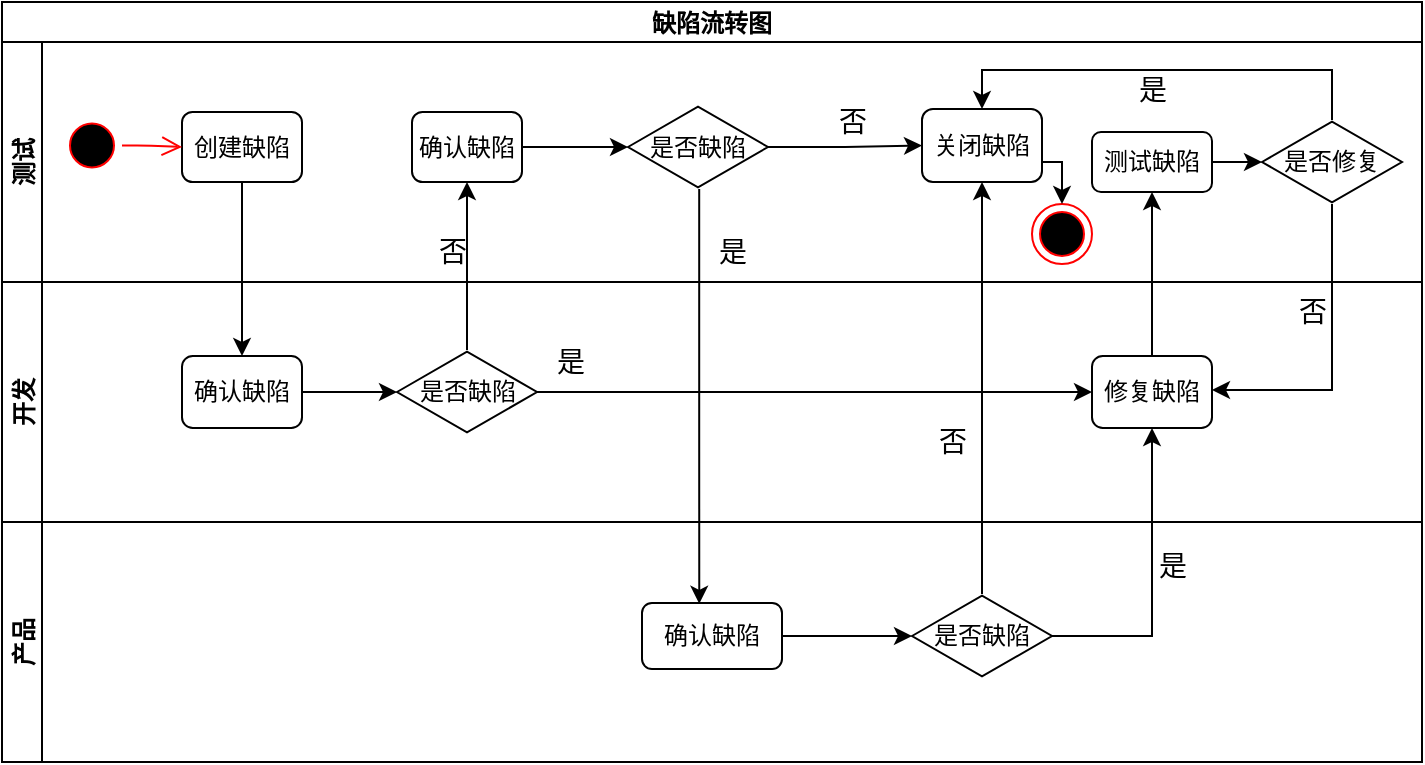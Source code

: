 <mxfile version="14.9.6" type="github" pages="2">
  <diagram id="KL9cf1m1Lb3n79l9RlhW" name="缺陷流转图">
    <mxGraphModel dx="865" dy="456" grid="1" gridSize="10" guides="1" tooltips="1" connect="1" arrows="1" fold="1" page="1" pageScale="1" pageWidth="827" pageHeight="1169" math="0" shadow="0">
      <root>
        <mxCell id="0" />
        <mxCell id="1" parent="0" />
        <mxCell id="rE75Y2Q2DmnQ8dYPYeXb-1" value="缺陷流转图" style="swimlane;childLayout=stackLayout;resizeParent=1;resizeParentMax=0;horizontal=1;startSize=20;horizontalStack=0;" vertex="1" parent="1">
          <mxGeometry x="110" y="205" width="710" height="380" as="geometry" />
        </mxCell>
        <mxCell id="rE75Y2Q2DmnQ8dYPYeXb-2" value="测试" style="swimlane;startSize=20;horizontal=0;" vertex="1" parent="rE75Y2Q2DmnQ8dYPYeXb-1">
          <mxGeometry y="20" width="710" height="120" as="geometry" />
        </mxCell>
        <mxCell id="rE75Y2Q2DmnQ8dYPYeXb-6" value="创建缺陷" style="rounded=1;whiteSpace=wrap;html=1;" vertex="1" parent="rE75Y2Q2DmnQ8dYPYeXb-2">
          <mxGeometry x="90" y="35" width="60" height="35" as="geometry" />
        </mxCell>
        <mxCell id="rE75Y2Q2DmnQ8dYPYeXb-7" value="" style="ellipse;html=1;shape=endState;fillColor=#000000;strokeColor=#ff0000;" vertex="1" parent="rE75Y2Q2DmnQ8dYPYeXb-2">
          <mxGeometry x="515" y="81" width="30" height="30" as="geometry" />
        </mxCell>
        <mxCell id="rE75Y2Q2DmnQ8dYPYeXb-11" value="关闭缺陷" style="rounded=1;whiteSpace=wrap;html=1;" vertex="1" parent="rE75Y2Q2DmnQ8dYPYeXb-2">
          <mxGeometry x="460" y="33.5" width="60" height="36.5" as="geometry" />
        </mxCell>
        <mxCell id="rE75Y2Q2DmnQ8dYPYeXb-23" value="" style="edgeStyle=orthogonalEdgeStyle;rounded=0;orthogonalLoop=1;jettySize=auto;html=1;fontSize=14;" edge="1" parent="rE75Y2Q2DmnQ8dYPYeXb-2" source="rE75Y2Q2DmnQ8dYPYeXb-8" target="rE75Y2Q2DmnQ8dYPYeXb-22">
          <mxGeometry relative="1" as="geometry" />
        </mxCell>
        <mxCell id="rE75Y2Q2DmnQ8dYPYeXb-8" value="确认缺陷" style="rounded=1;whiteSpace=wrap;html=1;" vertex="1" parent="rE75Y2Q2DmnQ8dYPYeXb-2">
          <mxGeometry x="205" y="35" width="55" height="35" as="geometry" />
        </mxCell>
        <mxCell id="rE75Y2Q2DmnQ8dYPYeXb-19" value="否" style="text;strokeColor=none;fillColor=none;html=1;fontSize=14;fontStyle=0;verticalAlign=middle;align=center;" vertex="1" parent="rE75Y2Q2DmnQ8dYPYeXb-2">
          <mxGeometry x="200" y="90" width="50" height="30" as="geometry" />
        </mxCell>
        <mxCell id="rE75Y2Q2DmnQ8dYPYeXb-27" value="" style="edgeStyle=orthogonalEdgeStyle;rounded=0;orthogonalLoop=1;jettySize=auto;html=1;fontSize=14;" edge="1" parent="rE75Y2Q2DmnQ8dYPYeXb-2" source="rE75Y2Q2DmnQ8dYPYeXb-22" target="rE75Y2Q2DmnQ8dYPYeXb-11">
          <mxGeometry relative="1" as="geometry" />
        </mxCell>
        <mxCell id="rE75Y2Q2DmnQ8dYPYeXb-22" value="是否缺陷" style="html=1;whiteSpace=wrap;aspect=fixed;shape=isoRectangle;" vertex="1" parent="rE75Y2Q2DmnQ8dYPYeXb-2">
          <mxGeometry x="313" y="31.5" width="70" height="42" as="geometry" />
        </mxCell>
        <mxCell id="rE75Y2Q2DmnQ8dYPYeXb-25" value="是" style="text;strokeColor=none;fillColor=none;html=1;fontSize=14;fontStyle=0;verticalAlign=middle;align=center;" vertex="1" parent="rE75Y2Q2DmnQ8dYPYeXb-2">
          <mxGeometry x="340" y="90" width="50" height="30" as="geometry" />
        </mxCell>
        <mxCell id="rE75Y2Q2DmnQ8dYPYeXb-28" value="否" style="text;strokeColor=none;fillColor=none;html=1;fontSize=14;fontStyle=0;verticalAlign=middle;align=center;" vertex="1" parent="rE75Y2Q2DmnQ8dYPYeXb-2">
          <mxGeometry x="400" y="25" width="50" height="30" as="geometry" />
        </mxCell>
        <mxCell id="rE75Y2Q2DmnQ8dYPYeXb-37" value="" style="edgeStyle=orthogonalEdgeStyle;rounded=0;orthogonalLoop=1;jettySize=auto;html=1;fontSize=14;" edge="1" parent="rE75Y2Q2DmnQ8dYPYeXb-2" source="rE75Y2Q2DmnQ8dYPYeXb-34" target="rE75Y2Q2DmnQ8dYPYeXb-36">
          <mxGeometry relative="1" as="geometry" />
        </mxCell>
        <mxCell id="i3drp-K6jT1cGg4TOjky-1" style="edgeStyle=orthogonalEdgeStyle;rounded=0;orthogonalLoop=1;jettySize=auto;html=1;entryX=0.5;entryY=0;entryDx=0;entryDy=0;fontSize=14;exitX=1;exitY=0.5;exitDx=0;exitDy=0;" edge="1" parent="rE75Y2Q2DmnQ8dYPYeXb-2" source="rE75Y2Q2DmnQ8dYPYeXb-11" target="rE75Y2Q2DmnQ8dYPYeXb-7">
          <mxGeometry relative="1" as="geometry">
            <Array as="points">
              <mxPoint x="520" y="60" />
              <mxPoint x="530" y="60" />
            </Array>
          </mxGeometry>
        </mxCell>
        <mxCell id="rE75Y2Q2DmnQ8dYPYeXb-34" value="测试缺陷" style="rounded=1;whiteSpace=wrap;html=1;" vertex="1" parent="rE75Y2Q2DmnQ8dYPYeXb-2">
          <mxGeometry x="545" y="45" width="60" height="30" as="geometry" />
        </mxCell>
        <mxCell id="rE75Y2Q2DmnQ8dYPYeXb-38" style="edgeStyle=orthogonalEdgeStyle;rounded=0;orthogonalLoop=1;jettySize=auto;html=1;entryX=0.5;entryY=0;entryDx=0;entryDy=0;fontSize=14;" edge="1" parent="rE75Y2Q2DmnQ8dYPYeXb-2" source="rE75Y2Q2DmnQ8dYPYeXb-36" target="rE75Y2Q2DmnQ8dYPYeXb-11">
          <mxGeometry relative="1" as="geometry">
            <Array as="points">
              <mxPoint x="665" y="14" />
              <mxPoint x="490" y="14" />
            </Array>
          </mxGeometry>
        </mxCell>
        <mxCell id="rE75Y2Q2DmnQ8dYPYeXb-36" value="是否修复" style="html=1;whiteSpace=wrap;aspect=fixed;shape=isoRectangle;" vertex="1" parent="rE75Y2Q2DmnQ8dYPYeXb-2">
          <mxGeometry x="630" y="39" width="70" height="42" as="geometry" />
        </mxCell>
        <mxCell id="rE75Y2Q2DmnQ8dYPYeXb-40" value="是" style="text;strokeColor=none;fillColor=none;html=1;fontSize=14;fontStyle=0;verticalAlign=middle;align=center;" vertex="1" parent="rE75Y2Q2DmnQ8dYPYeXb-2">
          <mxGeometry x="550" y="9" width="50" height="30" as="geometry" />
        </mxCell>
        <mxCell id="i3drp-K6jT1cGg4TOjky-2" value="" style="ellipse;html=1;shape=startState;fillColor=#000000;strokeColor=#ff0000;fontSize=14;" vertex="1" parent="rE75Y2Q2DmnQ8dYPYeXb-2">
          <mxGeometry x="30" y="36.75" width="30" height="30" as="geometry" />
        </mxCell>
        <mxCell id="i3drp-K6jT1cGg4TOjky-3" value="" style="edgeStyle=orthogonalEdgeStyle;html=1;verticalAlign=bottom;endArrow=open;endSize=8;strokeColor=#ff0000;fontSize=14;entryX=0;entryY=0.5;entryDx=0;entryDy=0;" edge="1" source="i3drp-K6jT1cGg4TOjky-2" parent="rE75Y2Q2DmnQ8dYPYeXb-2" target="rE75Y2Q2DmnQ8dYPYeXb-6">
          <mxGeometry relative="1" as="geometry">
            <mxPoint x="45" y="115" as="targetPoint" />
          </mxGeometry>
        </mxCell>
        <mxCell id="rE75Y2Q2DmnQ8dYPYeXb-3" value="开发" style="swimlane;startSize=20;horizontal=0;" vertex="1" parent="rE75Y2Q2DmnQ8dYPYeXb-1">
          <mxGeometry y="140" width="710" height="120" as="geometry" />
        </mxCell>
        <mxCell id="rE75Y2Q2DmnQ8dYPYeXb-16" style="edgeStyle=orthogonalEdgeStyle;rounded=0;orthogonalLoop=1;jettySize=auto;html=1;" edge="1" parent="rE75Y2Q2DmnQ8dYPYeXb-3" source="rE75Y2Q2DmnQ8dYPYeXb-13" target="rE75Y2Q2DmnQ8dYPYeXb-14">
          <mxGeometry relative="1" as="geometry" />
        </mxCell>
        <mxCell id="rE75Y2Q2DmnQ8dYPYeXb-13" value="确认缺陷" style="rounded=1;whiteSpace=wrap;html=1;" vertex="1" parent="rE75Y2Q2DmnQ8dYPYeXb-3">
          <mxGeometry x="90" y="37" width="60" height="36" as="geometry" />
        </mxCell>
        <mxCell id="rE75Y2Q2DmnQ8dYPYeXb-10" value="修复缺陷" style="rounded=1;whiteSpace=wrap;html=1;" vertex="1" parent="rE75Y2Q2DmnQ8dYPYeXb-3">
          <mxGeometry x="545" y="37" width="60" height="36" as="geometry" />
        </mxCell>
        <mxCell id="rE75Y2Q2DmnQ8dYPYeXb-14" value="是否缺陷" style="html=1;whiteSpace=wrap;aspect=fixed;shape=isoRectangle;" vertex="1" parent="rE75Y2Q2DmnQ8dYPYeXb-3">
          <mxGeometry x="197.5" y="34" width="70" height="42" as="geometry" />
        </mxCell>
        <mxCell id="rE75Y2Q2DmnQ8dYPYeXb-17" style="edgeStyle=orthogonalEdgeStyle;rounded=0;orthogonalLoop=1;jettySize=auto;html=1;entryX=0;entryY=0.5;entryDx=0;entryDy=0;labelBorderColor=none;" edge="1" parent="rE75Y2Q2DmnQ8dYPYeXb-3" source="rE75Y2Q2DmnQ8dYPYeXb-14" target="rE75Y2Q2DmnQ8dYPYeXb-10">
          <mxGeometry relative="1" as="geometry" />
        </mxCell>
        <mxCell id="rE75Y2Q2DmnQ8dYPYeXb-20" value="是" style="text;strokeColor=none;fillColor=none;html=1;fontSize=14;fontStyle=0;verticalAlign=middle;align=center;" vertex="1" parent="rE75Y2Q2DmnQ8dYPYeXb-3">
          <mxGeometry x="259" y="25" width="50" height="30" as="geometry" />
        </mxCell>
        <mxCell id="rE75Y2Q2DmnQ8dYPYeXb-44" value="否" style="text;strokeColor=none;fillColor=none;html=1;fontSize=14;fontStyle=0;verticalAlign=middle;align=center;" vertex="1" parent="rE75Y2Q2DmnQ8dYPYeXb-3">
          <mxGeometry x="630" y="5" width="50" height="20" as="geometry" />
        </mxCell>
        <mxCell id="rE75Y2Q2DmnQ8dYPYeXb-45" value="否" style="text;strokeColor=none;fillColor=none;html=1;fontSize=14;fontStyle=0;verticalAlign=middle;align=center;" vertex="1" parent="rE75Y2Q2DmnQ8dYPYeXb-3">
          <mxGeometry x="450" y="65" width="50" height="30" as="geometry" />
        </mxCell>
        <mxCell id="rE75Y2Q2DmnQ8dYPYeXb-15" style="edgeStyle=orthogonalEdgeStyle;rounded=0;orthogonalLoop=1;jettySize=auto;html=1;entryX=0.5;entryY=0;entryDx=0;entryDy=0;" edge="1" parent="rE75Y2Q2DmnQ8dYPYeXb-1" source="rE75Y2Q2DmnQ8dYPYeXb-6" target="rE75Y2Q2DmnQ8dYPYeXb-13">
          <mxGeometry relative="1" as="geometry" />
        </mxCell>
        <mxCell id="rE75Y2Q2DmnQ8dYPYeXb-21" style="edgeStyle=orthogonalEdgeStyle;rounded=0;orthogonalLoop=1;jettySize=auto;html=1;entryX=0.5;entryY=1;entryDx=0;entryDy=0;fontSize=14;" edge="1" parent="rE75Y2Q2DmnQ8dYPYeXb-1" source="rE75Y2Q2DmnQ8dYPYeXb-14" target="rE75Y2Q2DmnQ8dYPYeXb-8">
          <mxGeometry relative="1" as="geometry" />
        </mxCell>
        <mxCell id="rE75Y2Q2DmnQ8dYPYeXb-24" value="" style="edgeStyle=orthogonalEdgeStyle;rounded=0;orthogonalLoop=1;jettySize=auto;html=1;fontSize=14;entryX=0.409;entryY=0.012;entryDx=0;entryDy=0;entryPerimeter=0;" edge="1" parent="rE75Y2Q2DmnQ8dYPYeXb-1" source="rE75Y2Q2DmnQ8dYPYeXb-22" target="rE75Y2Q2DmnQ8dYPYeXb-9">
          <mxGeometry relative="1" as="geometry">
            <Array as="points">
              <mxPoint x="349" y="215" />
            </Array>
          </mxGeometry>
        </mxCell>
        <mxCell id="rE75Y2Q2DmnQ8dYPYeXb-31" style="edgeStyle=orthogonalEdgeStyle;rounded=0;orthogonalLoop=1;jettySize=auto;html=1;fontSize=14;entryX=0.5;entryY=1;entryDx=0;entryDy=0;" edge="1" parent="rE75Y2Q2DmnQ8dYPYeXb-1" source="rE75Y2Q2DmnQ8dYPYeXb-29" target="rE75Y2Q2DmnQ8dYPYeXb-11">
          <mxGeometry relative="1" as="geometry">
            <mxPoint x="510" y="95" as="targetPoint" />
          </mxGeometry>
        </mxCell>
        <mxCell id="rE75Y2Q2DmnQ8dYPYeXb-33" style="edgeStyle=orthogonalEdgeStyle;rounded=0;orthogonalLoop=1;jettySize=auto;html=1;fontSize=14;entryX=0.5;entryY=1;entryDx=0;entryDy=0;" edge="1" parent="rE75Y2Q2DmnQ8dYPYeXb-1" source="rE75Y2Q2DmnQ8dYPYeXb-29" target="rE75Y2Q2DmnQ8dYPYeXb-10">
          <mxGeometry relative="1" as="geometry">
            <mxPoint x="590" y="225.0" as="targetPoint" />
          </mxGeometry>
        </mxCell>
        <mxCell id="rE75Y2Q2DmnQ8dYPYeXb-35" value="" style="edgeStyle=orthogonalEdgeStyle;rounded=0;orthogonalLoop=1;jettySize=auto;html=1;fontSize=14;" edge="1" parent="rE75Y2Q2DmnQ8dYPYeXb-1" source="rE75Y2Q2DmnQ8dYPYeXb-10" target="rE75Y2Q2DmnQ8dYPYeXb-34">
          <mxGeometry relative="1" as="geometry" />
        </mxCell>
        <mxCell id="rE75Y2Q2DmnQ8dYPYeXb-4" value="产品" style="swimlane;startSize=20;horizontal=0;" vertex="1" parent="rE75Y2Q2DmnQ8dYPYeXb-1">
          <mxGeometry y="260" width="710" height="120" as="geometry" />
        </mxCell>
        <mxCell id="rE75Y2Q2DmnQ8dYPYeXb-32" value="" style="edgeStyle=orthogonalEdgeStyle;rounded=0;orthogonalLoop=1;jettySize=auto;html=1;fontSize=14;" edge="1" parent="rE75Y2Q2DmnQ8dYPYeXb-4" source="rE75Y2Q2DmnQ8dYPYeXb-9" target="rE75Y2Q2DmnQ8dYPYeXb-29">
          <mxGeometry relative="1" as="geometry" />
        </mxCell>
        <mxCell id="rE75Y2Q2DmnQ8dYPYeXb-9" value="确认缺陷" style="rounded=1;whiteSpace=wrap;html=1;" vertex="1" parent="rE75Y2Q2DmnQ8dYPYeXb-4">
          <mxGeometry x="320" y="40.5" width="70" height="33" as="geometry" />
        </mxCell>
        <mxCell id="rE75Y2Q2DmnQ8dYPYeXb-29" value="是否缺陷" style="html=1;whiteSpace=wrap;aspect=fixed;shape=isoRectangle;" vertex="1" parent="rE75Y2Q2DmnQ8dYPYeXb-4">
          <mxGeometry x="455" y="36" width="70" height="42" as="geometry" />
        </mxCell>
        <mxCell id="rE75Y2Q2DmnQ8dYPYeXb-46" value="是" style="text;strokeColor=none;fillColor=none;html=1;fontSize=14;fontStyle=0;verticalAlign=middle;align=center;" vertex="1" parent="rE75Y2Q2DmnQ8dYPYeXb-4">
          <mxGeometry x="560" y="7" width="50" height="30" as="geometry" />
        </mxCell>
        <mxCell id="rE75Y2Q2DmnQ8dYPYeXb-43" style="edgeStyle=orthogonalEdgeStyle;rounded=0;orthogonalLoop=1;jettySize=auto;html=1;fontSize=14;" edge="1" parent="rE75Y2Q2DmnQ8dYPYeXb-1" source="rE75Y2Q2DmnQ8dYPYeXb-36" target="rE75Y2Q2DmnQ8dYPYeXb-10">
          <mxGeometry relative="1" as="geometry">
            <Array as="points">
              <mxPoint x="665" y="194" />
            </Array>
          </mxGeometry>
        </mxCell>
      </root>
    </mxGraphModel>
  </diagram>
  <diagram id="Ea9x9ZElGnxCBEmHAN61" name="Page-2">
    <mxGraphModel dx="1038" dy="1716" grid="1" gridSize="10" guides="1" tooltips="1" connect="1" arrows="1" fold="1" page="1" pageScale="1" pageWidth="827" pageHeight="1169" math="0" shadow="0">
      <root>
        <mxCell id="VFpANJRDRbKtAx9cCadN-0" />
        <mxCell id="VFpANJRDRbKtAx9cCadN-1" parent="VFpANJRDRbKtAx9cCadN-0" />
        <mxCell id="VFpANJRDRbKtAx9cCadN-3" value="延期处理" style="rounded=1;whiteSpace=wrap;html=1;fontSize=14;" vertex="1" parent="VFpANJRDRbKtAx9cCadN-1">
          <mxGeometry x="80" y="230" width="80" height="40" as="geometry" />
        </mxCell>
        <mxCell id="vzMmAT2kN59FjllgXY1Q-8" style="edgeStyle=orthogonalEdgeStyle;rounded=0;orthogonalLoop=1;jettySize=auto;html=1;fontSize=12;" edge="1" parent="VFpANJRDRbKtAx9cCadN-1" source="VFpANJRDRbKtAx9cCadN-4" target="vzMmAT2kN59FjllgXY1Q-4">
          <mxGeometry relative="1" as="geometry" />
        </mxCell>
        <mxCell id="VFpANJRDRbKtAx9cCadN-4" value="无效" style="rounded=1;whiteSpace=wrap;html=1;fontSize=14;" vertex="1" parent="VFpANJRDRbKtAx9cCadN-1">
          <mxGeometry x="510" y="410" width="80" height="40" as="geometry" />
        </mxCell>
        <mxCell id="8hg5jXTCX_rGLq8qiBGT-27" value="" style="edgeStyle=orthogonalEdgeStyle;rounded=0;orthogonalLoop=1;jettySize=auto;html=1;fontSize=12;" edge="1" parent="VFpANJRDRbKtAx9cCadN-1" source="VFpANJRDRbKtAx9cCadN-5" target="8hg5jXTCX_rGLq8qiBGT-26">
          <mxGeometry relative="1" as="geometry" />
        </mxCell>
        <mxCell id="VFpANJRDRbKtAx9cCadN-5" value="已驳回" style="rounded=1;whiteSpace=wrap;html=1;fontSize=14;" vertex="1" parent="VFpANJRDRbKtAx9cCadN-1">
          <mxGeometry x="510" y="240" width="80" height="40" as="geometry" />
        </mxCell>
        <mxCell id="vzMmAT2kN59FjllgXY1Q-7" style="edgeStyle=orthogonalEdgeStyle;rounded=0;orthogonalLoop=1;jettySize=auto;html=1;fontSize=12;" edge="1" parent="VFpANJRDRbKtAx9cCadN-1" source="VFpANJRDRbKtAx9cCadN-6" target="vzMmAT2kN59FjllgXY1Q-4">
          <mxGeometry relative="1" as="geometry" />
        </mxCell>
        <mxCell id="VFpANJRDRbKtAx9cCadN-6" value="已关闭" style="rounded=1;whiteSpace=wrap;html=1;fontSize=14;" vertex="1" parent="VFpANJRDRbKtAx9cCadN-1">
          <mxGeometry x="340" y="410" width="80" height="40" as="geometry" />
        </mxCell>
        <mxCell id="8hg5jXTCX_rGLq8qiBGT-19" value="" style="edgeStyle=orthogonalEdgeStyle;rounded=0;orthogonalLoop=1;jettySize=auto;html=1;fontSize=12;" edge="1" parent="VFpANJRDRbKtAx9cCadN-1" source="VFpANJRDRbKtAx9cCadN-7" target="8hg5jXTCX_rGLq8qiBGT-18">
          <mxGeometry relative="1" as="geometry" />
        </mxCell>
        <mxCell id="VFpANJRDRbKtAx9cCadN-7" value="测试中" style="rounded=1;whiteSpace=wrap;html=1;fontSize=14;" vertex="1" parent="VFpANJRDRbKtAx9cCadN-1">
          <mxGeometry x="340" y="240" width="80" height="40" as="geometry" />
        </mxCell>
        <mxCell id="8hg5jXTCX_rGLq8qiBGT-15" value="" style="edgeStyle=orthogonalEdgeStyle;rounded=0;orthogonalLoop=1;jettySize=auto;html=1;fontSize=12;" edge="1" parent="VFpANJRDRbKtAx9cCadN-1" source="VFpANJRDRbKtAx9cCadN-8" target="8hg5jXTCX_rGLq8qiBGT-14">
          <mxGeometry relative="1" as="geometry" />
        </mxCell>
        <mxCell id="VFpANJRDRbKtAx9cCadN-8" value="修复中" style="rounded=1;whiteSpace=wrap;html=1;fontSize=14;" vertex="1" parent="VFpANJRDRbKtAx9cCadN-1">
          <mxGeometry x="340" y="80" width="80" height="40" as="geometry" />
        </mxCell>
        <mxCell id="8hg5jXTCX_rGLq8qiBGT-9" value="" style="ellipse;html=1;shape=startState;fillColor=#000000;strokeColor=#ff0000;fontSize=14;" vertex="1" parent="VFpANJRDRbKtAx9cCadN-1">
          <mxGeometry x="365" y="-10" width="30" height="30" as="geometry" />
        </mxCell>
        <mxCell id="8hg5jXTCX_rGLq8qiBGT-10" value="" style="edgeStyle=orthogonalEdgeStyle;html=1;verticalAlign=bottom;endArrow=open;endSize=8;strokeColor=#ff0000;fontSize=14;" edge="1" source="8hg5jXTCX_rGLq8qiBGT-9" parent="VFpANJRDRbKtAx9cCadN-1">
          <mxGeometry relative="1" as="geometry">
            <mxPoint x="380" y="80" as="targetPoint" />
          </mxGeometry>
        </mxCell>
        <mxCell id="8hg5jXTCX_rGLq8qiBGT-11" value="测试提交缺陷" style="text;strokeColor=none;fillColor=none;html=1;fontSize=12;fontStyle=0;verticalAlign=middle;align=center;" vertex="1" parent="VFpANJRDRbKtAx9cCadN-1">
          <mxGeometry x="375" y="30" width="90" height="30" as="geometry" />
        </mxCell>
        <mxCell id="8hg5jXTCX_rGLq8qiBGT-16" value="" style="edgeStyle=orthogonalEdgeStyle;rounded=0;orthogonalLoop=1;jettySize=auto;html=1;fontSize=12;" edge="1" parent="VFpANJRDRbKtAx9cCadN-1" source="8hg5jXTCX_rGLq8qiBGT-14" target="VFpANJRDRbKtAx9cCadN-7">
          <mxGeometry relative="1" as="geometry" />
        </mxCell>
        <mxCell id="8hg5jXTCX_rGLq8qiBGT-24" style="edgeStyle=orthogonalEdgeStyle;rounded=0;orthogonalLoop=1;jettySize=auto;html=1;entryX=0.5;entryY=0;entryDx=0;entryDy=0;fontSize=12;" edge="1" parent="VFpANJRDRbKtAx9cCadN-1" source="8hg5jXTCX_rGLq8qiBGT-14" target="VFpANJRDRbKtAx9cCadN-5">
          <mxGeometry relative="1" as="geometry" />
        </mxCell>
        <mxCell id="8hg5jXTCX_rGLq8qiBGT-14" value="开发处理" style="rhombus;whiteSpace=wrap;html=1;rounded=1;fontSize=14;" vertex="1" parent="VFpANJRDRbKtAx9cCadN-1">
          <mxGeometry x="340" y="140" width="80" height="60" as="geometry" />
        </mxCell>
        <mxCell id="8hg5jXTCX_rGLq8qiBGT-17" value="确认缺陷修复完成" style="text;strokeColor=none;fillColor=none;html=1;fontSize=12;fontStyle=0;verticalAlign=middle;align=center;" vertex="1" parent="VFpANJRDRbKtAx9cCadN-1">
          <mxGeometry x="386" y="204" width="90" height="30" as="geometry" />
        </mxCell>
        <mxCell id="8hg5jXTCX_rGLq8qiBGT-20" value="" style="edgeStyle=orthogonalEdgeStyle;rounded=0;orthogonalLoop=1;jettySize=auto;html=1;fontSize=12;" edge="1" parent="VFpANJRDRbKtAx9cCadN-1" source="8hg5jXTCX_rGLq8qiBGT-18" target="VFpANJRDRbKtAx9cCadN-6">
          <mxGeometry relative="1" as="geometry" />
        </mxCell>
        <mxCell id="8hg5jXTCX_rGLq8qiBGT-22" style="edgeStyle=orthogonalEdgeStyle;rounded=0;orthogonalLoop=1;jettySize=auto;html=1;entryX=0;entryY=0.5;entryDx=0;entryDy=0;fontSize=12;" edge="1" parent="VFpANJRDRbKtAx9cCadN-1" source="8hg5jXTCX_rGLq8qiBGT-18" target="VFpANJRDRbKtAx9cCadN-8">
          <mxGeometry relative="1" as="geometry">
            <Array as="points">
              <mxPoint x="280" y="340" />
              <mxPoint x="280" y="100" />
            </Array>
          </mxGeometry>
        </mxCell>
        <mxCell id="8hg5jXTCX_rGLq8qiBGT-18" value="测试缺陷" style="rhombus;whiteSpace=wrap;html=1;rounded=1;fontSize=14;" vertex="1" parent="VFpANJRDRbKtAx9cCadN-1">
          <mxGeometry x="340" y="310" width="80" height="60" as="geometry" />
        </mxCell>
        <mxCell id="8hg5jXTCX_rGLq8qiBGT-21" value="测试确认缺陷已修复" style="text;strokeColor=none;fillColor=none;html=1;fontSize=12;fontStyle=0;verticalAlign=middle;align=center;" vertex="1" parent="VFpANJRDRbKtAx9cCadN-1">
          <mxGeometry x="391" y="370" width="90" height="30" as="geometry" />
        </mxCell>
        <mxCell id="8hg5jXTCX_rGLq8qiBGT-23" value="测试确认缺陷未修复" style="text;strokeColor=none;fillColor=none;html=1;fontSize=12;fontStyle=0;verticalAlign=middle;align=center;" vertex="1" parent="VFpANJRDRbKtAx9cCadN-1">
          <mxGeometry x="180" y="180" width="90" height="30" as="geometry" />
        </mxCell>
        <mxCell id="8hg5jXTCX_rGLq8qiBGT-25" value="确认不是缺陷" style="text;strokeColor=none;fillColor=none;html=1;fontSize=12;fontStyle=0;verticalAlign=middle;align=center;" vertex="1" parent="VFpANJRDRbKtAx9cCadN-1">
          <mxGeometry x="440" y="140" width="90" height="30" as="geometry" />
        </mxCell>
        <mxCell id="8hg5jXTCX_rGLq8qiBGT-28" value="" style="edgeStyle=orthogonalEdgeStyle;rounded=0;orthogonalLoop=1;jettySize=auto;html=1;fontSize=12;" edge="1" parent="VFpANJRDRbKtAx9cCadN-1" source="8hg5jXTCX_rGLq8qiBGT-26" target="VFpANJRDRbKtAx9cCadN-4">
          <mxGeometry relative="1" as="geometry" />
        </mxCell>
        <mxCell id="vzMmAT2kN59FjllgXY1Q-9" style="edgeStyle=orthogonalEdgeStyle;rounded=0;orthogonalLoop=1;jettySize=auto;html=1;entryX=1;entryY=0.5;entryDx=0;entryDy=0;fontSize=12;" edge="1" parent="VFpANJRDRbKtAx9cCadN-1" source="8hg5jXTCX_rGLq8qiBGT-26" target="VFpANJRDRbKtAx9cCadN-8">
          <mxGeometry relative="1" as="geometry">
            <Array as="points">
              <mxPoint x="640" y="340" />
              <mxPoint x="640" y="100" />
            </Array>
          </mxGeometry>
        </mxCell>
        <mxCell id="8hg5jXTCX_rGLq8qiBGT-26" value="测试处理" style="rhombus;whiteSpace=wrap;html=1;rounded=1;fontSize=14;" vertex="1" parent="VFpANJRDRbKtAx9cCadN-1">
          <mxGeometry x="510" y="310" width="80" height="60" as="geometry" />
        </mxCell>
        <mxCell id="8hg5jXTCX_rGLq8qiBGT-29" value="测试确认不是缺陷" style="text;strokeColor=none;fillColor=none;html=1;fontSize=12;fontStyle=0;verticalAlign=middle;align=center;" vertex="1" parent="VFpANJRDRbKtAx9cCadN-1">
          <mxGeometry x="565" y="370" width="90" height="30" as="geometry" />
        </mxCell>
        <mxCell id="vzMmAT2kN59FjllgXY1Q-4" value="" style="ellipse;html=1;shape=endState;fillColor=#000000;strokeColor=#ff0000;fontSize=12;" vertex="1" parent="VFpANJRDRbKtAx9cCadN-1">
          <mxGeometry x="451" y="510" width="30" height="30" as="geometry" />
        </mxCell>
        <mxCell id="vzMmAT2kN59FjllgXY1Q-10" value="测试确认缺陷存在" style="text;strokeColor=none;fillColor=none;html=1;fontSize=12;fontStyle=0;verticalAlign=middle;align=center;" vertex="1" parent="VFpANJRDRbKtAx9cCadN-1">
          <mxGeometry x="650" y="190" width="90" height="30" as="geometry" />
        </mxCell>
      </root>
    </mxGraphModel>
  </diagram>
</mxfile>
